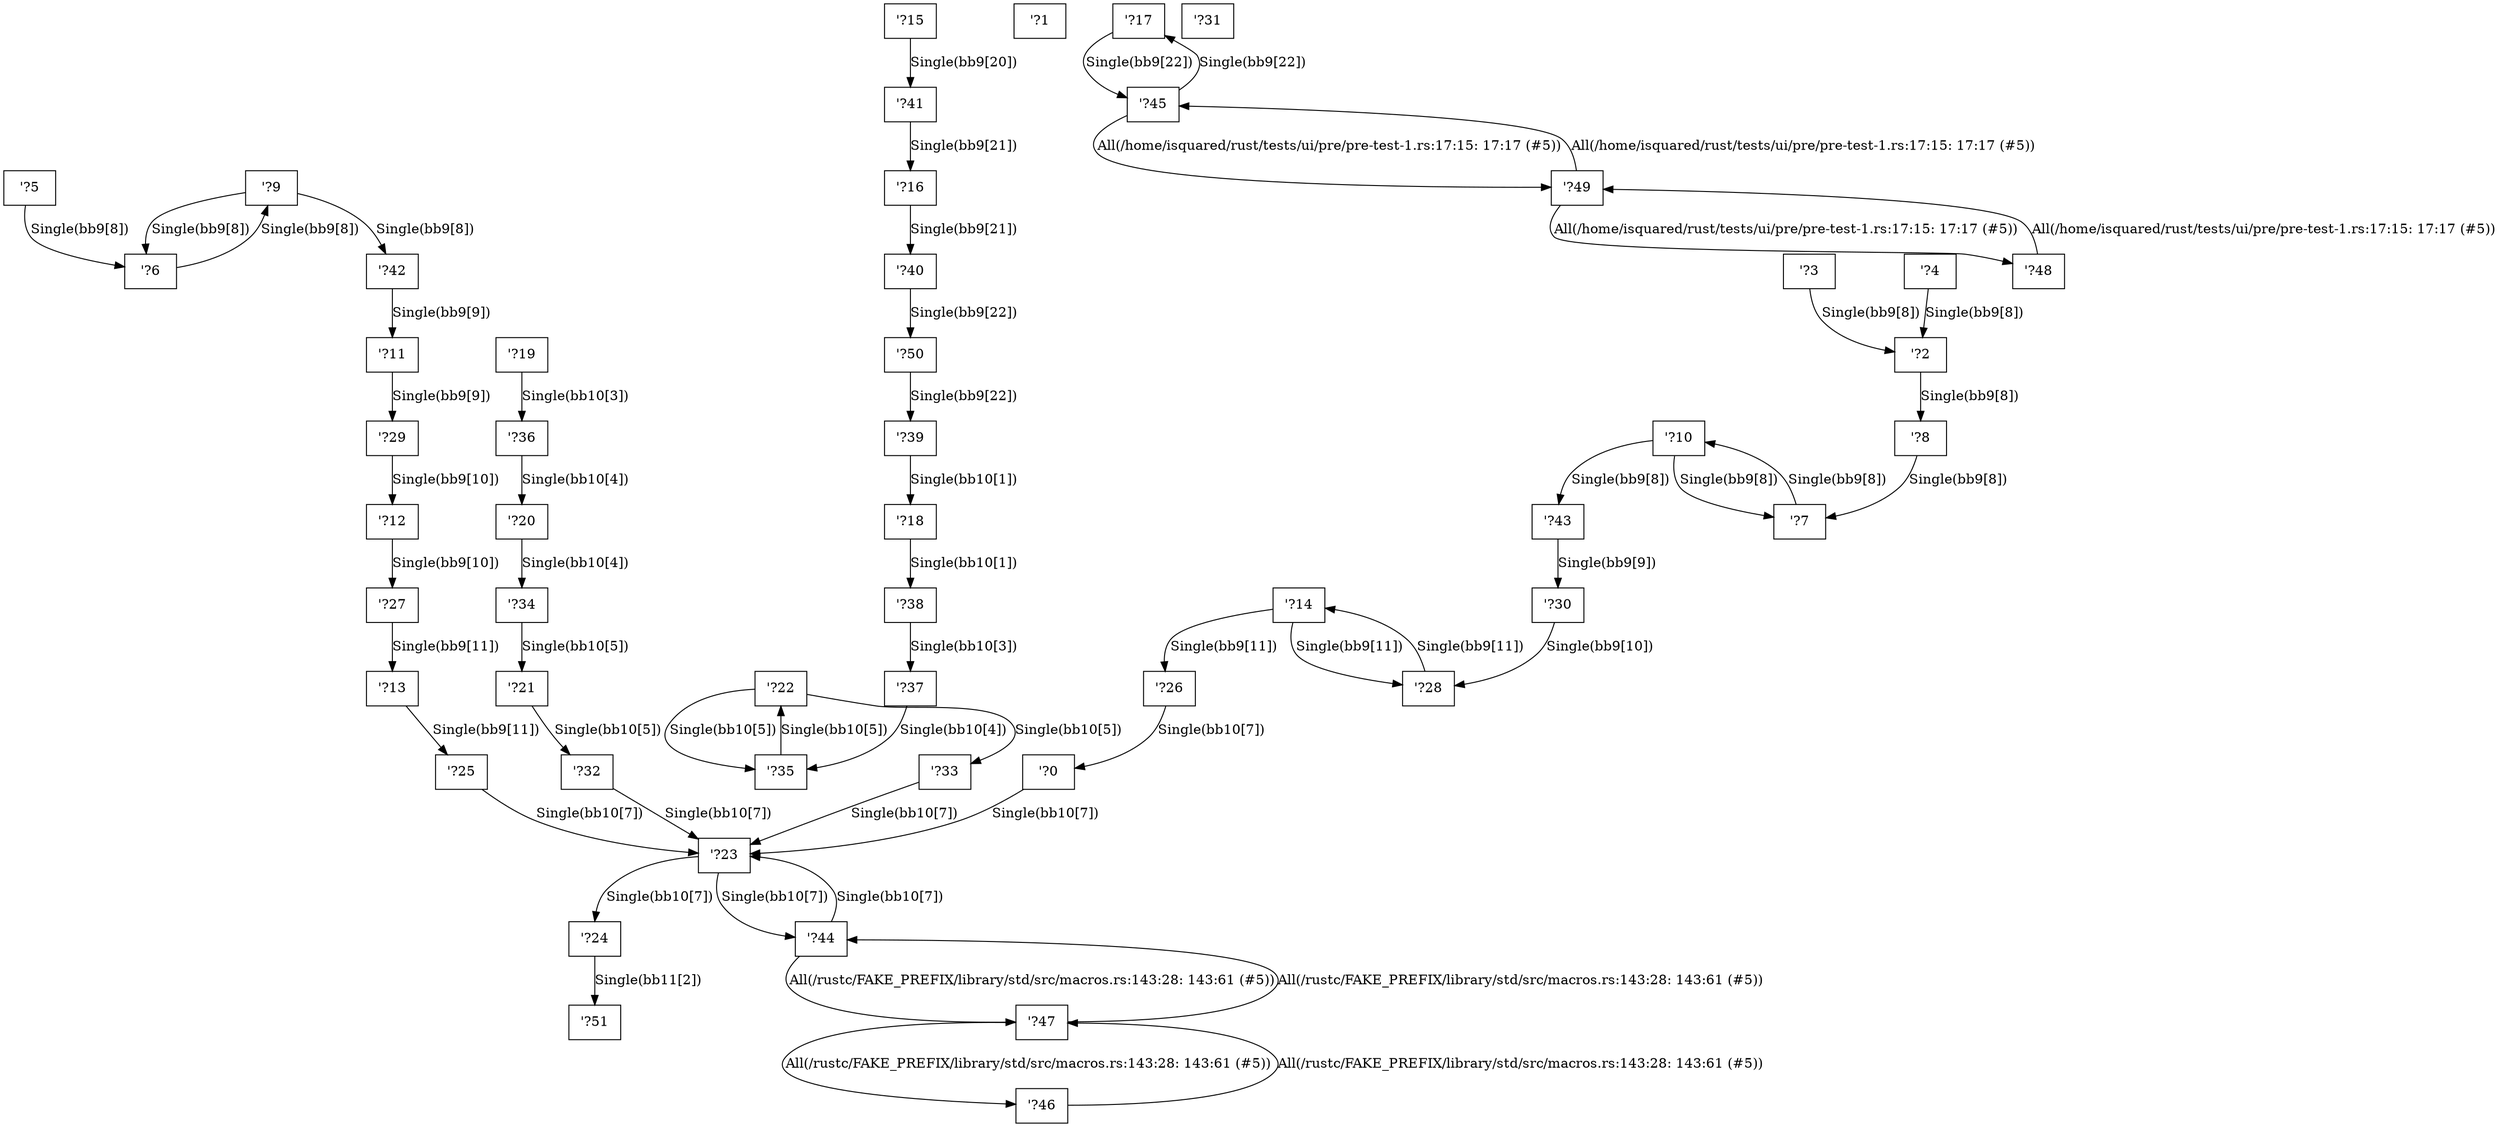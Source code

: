 digraph RegionInferenceContext {
    r0[label="\'?0"][shape="box"];
    r1[label="\'?1"][shape="box"];
    r2[label="\'?2"][shape="box"];
    r3[label="\'?3"][shape="box"];
    r4[label="\'?4"][shape="box"];
    r5[label="\'?5"][shape="box"];
    r6[label="\'?6"][shape="box"];
    r7[label="\'?7"][shape="box"];
    r8[label="\'?8"][shape="box"];
    r9[label="\'?9"][shape="box"];
    r10[label="\'?10"][shape="box"];
    r11[label="\'?11"][shape="box"];
    r12[label="\'?12"][shape="box"];
    r13[label="\'?13"][shape="box"];
    r14[label="\'?14"][shape="box"];
    r15[label="\'?15"][shape="box"];
    r16[label="\'?16"][shape="box"];
    r17[label="\'?17"][shape="box"];
    r18[label="\'?18"][shape="box"];
    r19[label="\'?19"][shape="box"];
    r20[label="\'?20"][shape="box"];
    r21[label="\'?21"][shape="box"];
    r22[label="\'?22"][shape="box"];
    r23[label="\'?23"][shape="box"];
    r24[label="\'?24"][shape="box"];
    r25[label="\'?25"][shape="box"];
    r26[label="\'?26"][shape="box"];
    r27[label="\'?27"][shape="box"];
    r28[label="\'?28"][shape="box"];
    r29[label="\'?29"][shape="box"];
    r30[label="\'?30"][shape="box"];
    r31[label="\'?31"][shape="box"];
    r32[label="\'?32"][shape="box"];
    r33[label="\'?33"][shape="box"];
    r34[label="\'?34"][shape="box"];
    r35[label="\'?35"][shape="box"];
    r36[label="\'?36"][shape="box"];
    r37[label="\'?37"][shape="box"];
    r38[label="\'?38"][shape="box"];
    r39[label="\'?39"][shape="box"];
    r40[label="\'?40"][shape="box"];
    r41[label="\'?41"][shape="box"];
    r42[label="\'?42"][shape="box"];
    r43[label="\'?43"][shape="box"];
    r44[label="\'?44"][shape="box"];
    r45[label="\'?45"][shape="box"];
    r46[label="\'?46"][shape="box"];
    r47[label="\'?47"][shape="box"];
    r48[label="\'?48"][shape="box"];
    r49[label="\'?49"][shape="box"];
    r50[label="\'?50"][shape="box"];
    r51[label="\'?51"][shape="box"];
    r44 -> r47[label="All(/rustc/FAKE_PREFIX/library/std/src/macros.rs:143:28: 143:61 (#5))"];
    r47 -> r44[label="All(/rustc/FAKE_PREFIX/library/std/src/macros.rs:143:28: 143:61 (#5))"];
    r46 -> r47[label="All(/rustc/FAKE_PREFIX/library/std/src/macros.rs:143:28: 143:61 (#5))"];
    r47 -> r46[label="All(/rustc/FAKE_PREFIX/library/std/src/macros.rs:143:28: 143:61 (#5))"];
    r45 -> r49[label="All(/home/isquared/rust/tests/ui/pre/pre-test-1.rs:17:15: 17:17 (#5))"];
    r49 -> r45[label="All(/home/isquared/rust/tests/ui/pre/pre-test-1.rs:17:15: 17:17 (#5))"];
    r48 -> r49[label="All(/home/isquared/rust/tests/ui/pre/pre-test-1.rs:17:15: 17:17 (#5))"];
    r49 -> r48[label="All(/home/isquared/rust/tests/ui/pre/pre-test-1.rs:17:15: 17:17 (#5))"];
    r2 -> r8[label="Single(bb9[8])"];
    r3 -> r2[label="Single(bb9[8])"];
    r4 -> r2[label="Single(bb9[8])"];
    r5 -> r6[label="Single(bb9[8])"];
    r8 -> r7[label="Single(bb9[8])"];
    r9 -> r6[label="Single(bb9[8])"];
    r6 -> r9[label="Single(bb9[8])"];
    r10 -> r7[label="Single(bb9[8])"];
    r7 -> r10[label="Single(bb9[8])"];
    r45 -> r17[label="Single(bb9[22])"];
    r17 -> r45[label="Single(bb9[22])"];
    r44 -> r23[label="Single(bb10[7])"];
    r23 -> r44[label="Single(bb10[7])"];
    r9 -> r42[label="Single(bb9[8])"];
    r10 -> r43[label="Single(bb9[8])"];
    r11 -> r29[label="Single(bb9[9])"];
    r43 -> r30[label="Single(bb9[9])"];
    r42 -> r11[label="Single(bb9[9])"];
    r12 -> r27[label="Single(bb9[10])"];
    r30 -> r28[label="Single(bb9[10])"];
    r29 -> r12[label="Single(bb9[10])"];
    r13 -> r25[label="Single(bb9[11])"];
    r14 -> r26[label="Single(bb9[11])"];
    r28 -> r14[label="Single(bb9[11])"];
    r14 -> r28[label="Single(bb9[11])"];
    r27 -> r13[label="Single(bb9[11])"];
    r15 -> r41[label="Single(bb9[20])"];
    r16 -> r40[label="Single(bb9[21])"];
    r41 -> r16[label="Single(bb9[21])"];
    r50 -> r39[label="Single(bb9[22])"];
    r40 -> r50[label="Single(bb9[22])"];
    r18 -> r38[label="Single(bb10[1])"];
    r39 -> r18[label="Single(bb10[1])"];
    r19 -> r36[label="Single(bb10[3])"];
    r38 -> r37[label="Single(bb10[3])"];
    r20 -> r34[label="Single(bb10[4])"];
    r37 -> r35[label="Single(bb10[4])"];
    r36 -> r20[label="Single(bb10[4])"];
    r21 -> r32[label="Single(bb10[5])"];
    r22 -> r33[label="Single(bb10[5])"];
    r35 -> r22[label="Single(bb10[5])"];
    r22 -> r35[label="Single(bb10[5])"];
    r34 -> r21[label="Single(bb10[5])"];
    r0 -> r23[label="Single(bb10[7])"];
    r23 -> r24[label="Single(bb10[7])"];
    r25 -> r23[label="Single(bb10[7])"];
    r26 -> r0[label="Single(bb10[7])"];
    r32 -> r23[label="Single(bb10[7])"];
    r33 -> r23[label="Single(bb10[7])"];
    r24 -> r51[label="Single(bb11[2])"];
}
